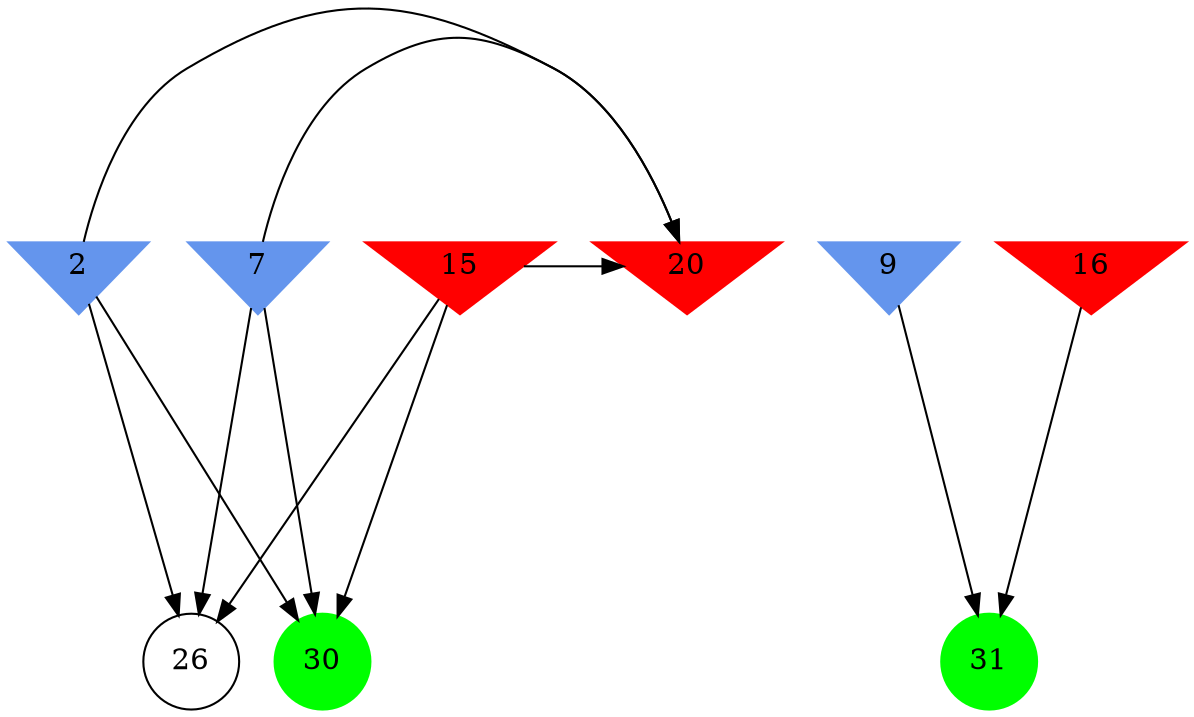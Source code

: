 digraph brain {
	ranksep=2.0;
	2 [shape=invtriangle,style=filled,color=cornflowerblue];
	7 [shape=invtriangle,style=filled,color=cornflowerblue];
	9 [shape=invtriangle,style=filled,color=cornflowerblue];
	15 [shape=invtriangle,style=filled,color=red];
	16 [shape=invtriangle,style=filled,color=red];
	20 [shape=invtriangle,style=filled,color=red];
	26 [shape=circle,color=black];
	30 [shape=circle,style=filled,color=green];
	31 [shape=circle,style=filled,color=green];
	2	->	20;
	2	->	30;
	2	->	26;
	15	->	20;
	15	->	30;
	15	->	26;
	7	->	20;
	7	->	30;
	7	->	26;
	9	->	31;
	16	->	31;
	{ rank=same; 2; 7; 9; 15; 16; 20; }
	{ rank=same; 26; }
	{ rank=same; 30; 31; }
}
